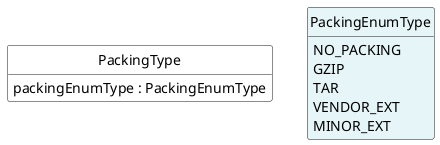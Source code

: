 @startuml
hide circle
hide methods
hide stereotype
show <<Enumeration>> stereotype
skinparam class {
   BackgroundColor<<Enumeration>> #E6F5F7
   BackgroundColor<<Ref>> #FFFFE0
   BackgroundColor<<Pivot>> #FFFFFFF
   BackgroundColor<<SimpleType>> #E2F0DA
   BackgroundColor #FCF2E3
}

class PackingType <<Pivot>> {
    packingEnumType : PackingEnumType
}

class PackingEnumType <<Enumeration>> {
    NO_PACKING
    GZIP
    TAR
    VENDOR_EXT
    MINOR_EXT
}

PackingType -right[hidden]-> PackingEnumType

@enduml